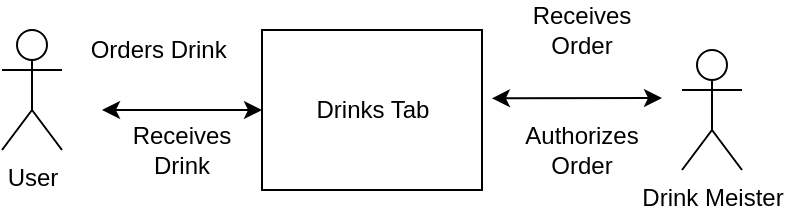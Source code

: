 <mxfile version="15.2.4" type="device"><diagram id="RqbSdpRvYyDNaS86AFIy" name="Page-1"><mxGraphModel dx="1185" dy="635" grid="1" gridSize="10" guides="1" tooltips="1" connect="1" arrows="1" fold="1" page="1" pageScale="1" pageWidth="850" pageHeight="1100" math="0" shadow="0"><root><mxCell id="0"/><mxCell id="1" parent="0"/><mxCell id="v95udWOT4g65a4dFprLT-1" value="User" style="shape=umlActor;verticalLabelPosition=bottom;verticalAlign=top;html=1;" vertex="1" parent="1"><mxGeometry x="150" y="330" width="30" height="60" as="geometry"/></mxCell><mxCell id="v95udWOT4g65a4dFprLT-2" value="Drinks Tab" style="html=1;" vertex="1" parent="1"><mxGeometry x="280" y="330" width="110" height="80" as="geometry"/></mxCell><mxCell id="v95udWOT4g65a4dFprLT-3" value="Drink Meister" style="shape=umlActor;verticalLabelPosition=bottom;verticalAlign=top;html=1;" vertex="1" parent="1"><mxGeometry x="490" y="340" width="30" height="60" as="geometry"/></mxCell><mxCell id="v95udWOT4g65a4dFprLT-8" value="Orders Drink&amp;nbsp;" style="text;html=1;strokeColor=none;fillColor=none;align=center;verticalAlign=middle;whiteSpace=wrap;rounded=0;" vertex="1" parent="1"><mxGeometry x="190" y="330" width="80" height="20" as="geometry"/></mxCell><mxCell id="v95udWOT4g65a4dFprLT-10" value="" style="endArrow=classic;startArrow=classic;html=1;entryX=1.045;entryY=0.427;entryDx=0;entryDy=0;entryPerimeter=0;" edge="1" parent="1" target="v95udWOT4g65a4dFprLT-2"><mxGeometry width="50" height="50" relative="1" as="geometry"><mxPoint x="480" y="364" as="sourcePoint"/><mxPoint x="340" y="410" as="targetPoint"/></mxGeometry></mxCell><mxCell id="v95udWOT4g65a4dFprLT-11" value="" style="endArrow=classic;startArrow=classic;html=1;entryX=0;entryY=0.5;entryDx=0;entryDy=0;" edge="1" parent="1" target="v95udWOT4g65a4dFprLT-2"><mxGeometry width="50" height="50" relative="1" as="geometry"><mxPoint x="200" y="370" as="sourcePoint"/><mxPoint x="260" y="360" as="targetPoint"/></mxGeometry></mxCell><mxCell id="v95udWOT4g65a4dFprLT-12" value="Receives Order" style="text;html=1;strokeColor=none;fillColor=none;align=center;verticalAlign=middle;whiteSpace=wrap;rounded=0;" vertex="1" parent="1"><mxGeometry x="420" y="320" width="40" height="20" as="geometry"/></mxCell><mxCell id="v95udWOT4g65a4dFprLT-13" value="Authorizes Order" style="text;html=1;strokeColor=none;fillColor=none;align=center;verticalAlign=middle;whiteSpace=wrap;rounded=0;" vertex="1" parent="1"><mxGeometry x="420" y="380" width="40" height="20" as="geometry"/></mxCell><mxCell id="v95udWOT4g65a4dFprLT-14" value="Receives Drink" style="text;html=1;strokeColor=none;fillColor=none;align=center;verticalAlign=middle;whiteSpace=wrap;rounded=0;" vertex="1" parent="1"><mxGeometry x="220" y="380" width="40" height="20" as="geometry"/></mxCell></root></mxGraphModel></diagram></mxfile>